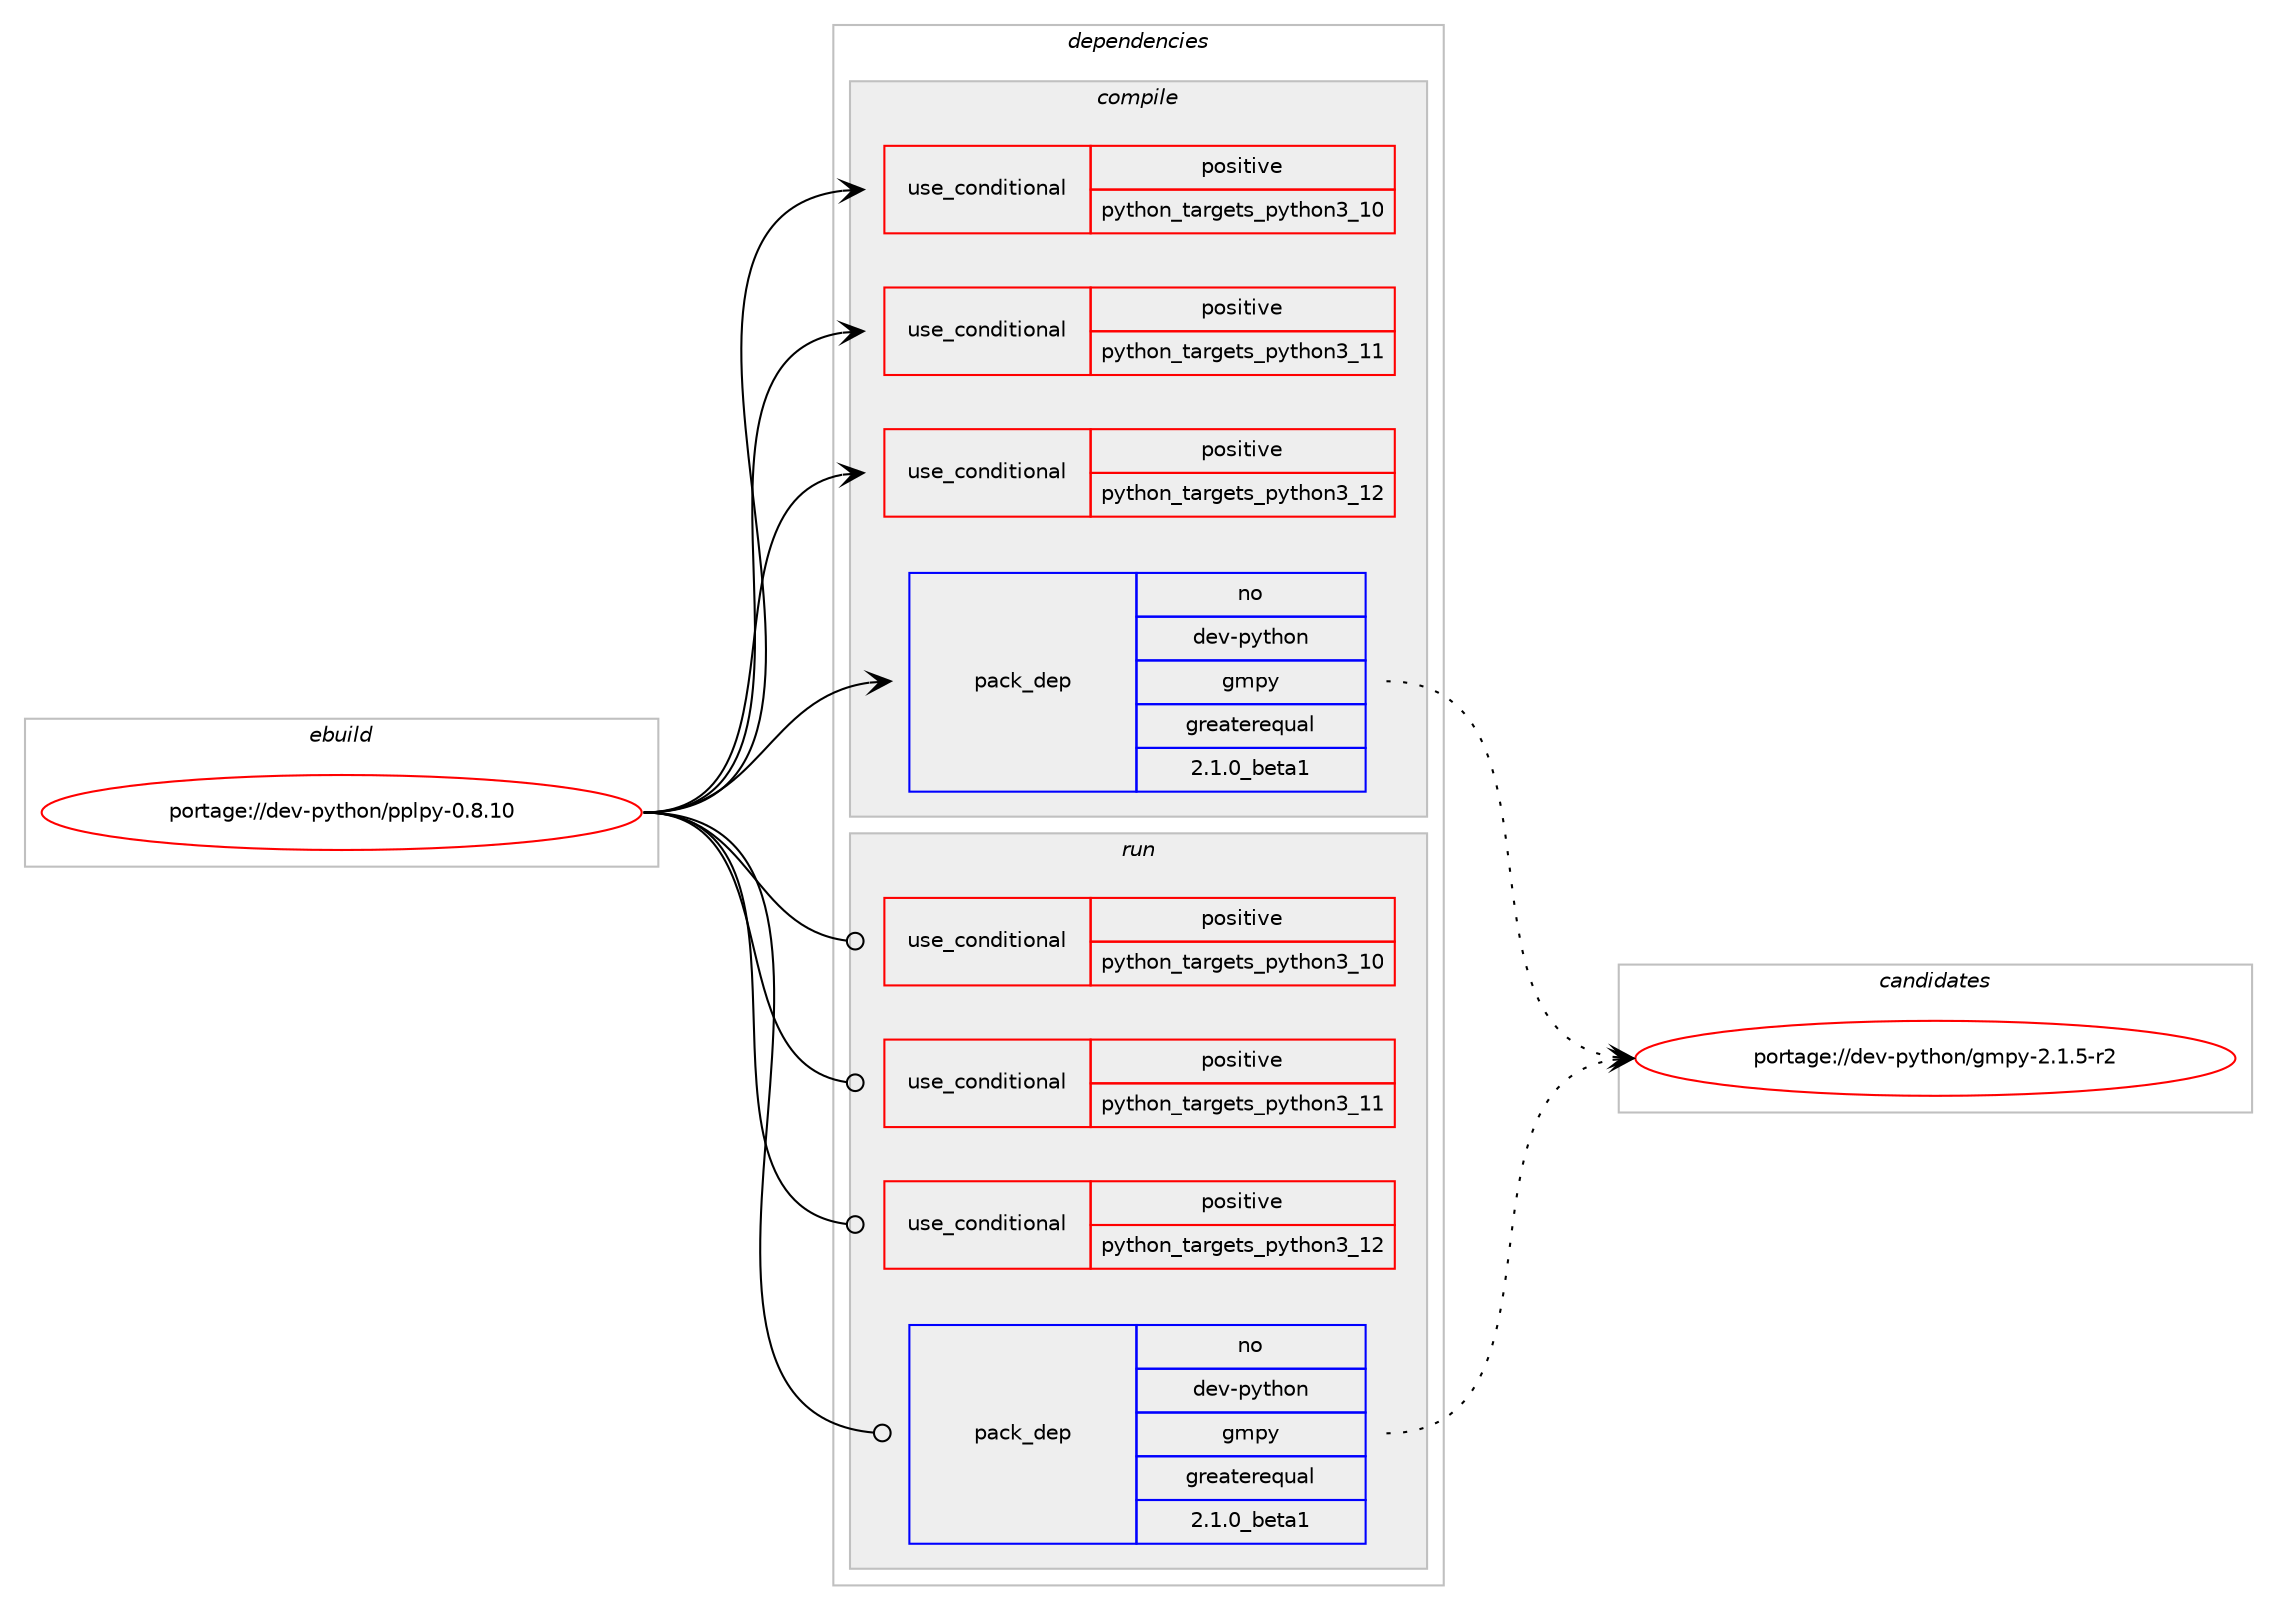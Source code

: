 digraph prolog {

# *************
# Graph options
# *************

newrank=true;
concentrate=true;
compound=true;
graph [rankdir=LR,fontname=Helvetica,fontsize=10,ranksep=1.5];#, ranksep=2.5, nodesep=0.2];
edge  [arrowhead=vee];
node  [fontname=Helvetica,fontsize=10];

# **********
# The ebuild
# **********

subgraph cluster_leftcol {
color=gray;
rank=same;
label=<<i>ebuild</i>>;
id [label="portage://dev-python/pplpy-0.8.10", color=red, width=4, href="../dev-python/pplpy-0.8.10.svg"];
}

# ****************
# The dependencies
# ****************

subgraph cluster_midcol {
color=gray;
label=<<i>dependencies</i>>;
subgraph cluster_compile {
fillcolor="#eeeeee";
style=filled;
label=<<i>compile</i>>;
subgraph cond35173 {
dependency77880 [label=<<TABLE BORDER="0" CELLBORDER="1" CELLSPACING="0" CELLPADDING="4"><TR><TD ROWSPAN="3" CELLPADDING="10">use_conditional</TD></TR><TR><TD>positive</TD></TR><TR><TD>python_targets_python3_10</TD></TR></TABLE>>, shape=none, color=red];
# *** BEGIN UNKNOWN DEPENDENCY TYPE (TODO) ***
# dependency77880 -> package_dependency(portage://dev-python/pplpy-0.8.10,install,no,dev-lang,python,none,[,,],[slot(3.10)],[])
# *** END UNKNOWN DEPENDENCY TYPE (TODO) ***

}
id:e -> dependency77880:w [weight=20,style="solid",arrowhead="vee"];
subgraph cond35174 {
dependency77881 [label=<<TABLE BORDER="0" CELLBORDER="1" CELLSPACING="0" CELLPADDING="4"><TR><TD ROWSPAN="3" CELLPADDING="10">use_conditional</TD></TR><TR><TD>positive</TD></TR><TR><TD>python_targets_python3_11</TD></TR></TABLE>>, shape=none, color=red];
# *** BEGIN UNKNOWN DEPENDENCY TYPE (TODO) ***
# dependency77881 -> package_dependency(portage://dev-python/pplpy-0.8.10,install,no,dev-lang,python,none,[,,],[slot(3.11)],[])
# *** END UNKNOWN DEPENDENCY TYPE (TODO) ***

}
id:e -> dependency77881:w [weight=20,style="solid",arrowhead="vee"];
subgraph cond35175 {
dependency77882 [label=<<TABLE BORDER="0" CELLBORDER="1" CELLSPACING="0" CELLPADDING="4"><TR><TD ROWSPAN="3" CELLPADDING="10">use_conditional</TD></TR><TR><TD>positive</TD></TR><TR><TD>python_targets_python3_12</TD></TR></TABLE>>, shape=none, color=red];
# *** BEGIN UNKNOWN DEPENDENCY TYPE (TODO) ***
# dependency77882 -> package_dependency(portage://dev-python/pplpy-0.8.10,install,no,dev-lang,python,none,[,,],[slot(3.12)],[])
# *** END UNKNOWN DEPENDENCY TYPE (TODO) ***

}
id:e -> dependency77882:w [weight=20,style="solid",arrowhead="vee"];
# *** BEGIN UNKNOWN DEPENDENCY TYPE (TODO) ***
# id -> package_dependency(portage://dev-python/pplpy-0.8.10,install,no,dev-libs,ppl,none,[,,],[],[])
# *** END UNKNOWN DEPENDENCY TYPE (TODO) ***

# *** BEGIN UNKNOWN DEPENDENCY TYPE (TODO) ***
# id -> package_dependency(portage://dev-python/pplpy-0.8.10,install,no,dev-python,cysignals,none,[,,],[],[use(optenable(python_targets_python3_10),negative),use(optenable(python_targets_python3_11),negative),use(optenable(python_targets_python3_12),negative)])
# *** END UNKNOWN DEPENDENCY TYPE (TODO) ***

subgraph pack41490 {
dependency77883 [label=<<TABLE BORDER="0" CELLBORDER="1" CELLSPACING="0" CELLPADDING="4" WIDTH="220"><TR><TD ROWSPAN="6" CELLPADDING="30">pack_dep</TD></TR><TR><TD WIDTH="110">no</TD></TR><TR><TD>dev-python</TD></TR><TR><TD>gmpy</TD></TR><TR><TD>greaterequal</TD></TR><TR><TD>2.1.0_beta1</TD></TR></TABLE>>, shape=none, color=blue];
}
id:e -> dependency77883:w [weight=20,style="solid",arrowhead="vee"];
}
subgraph cluster_compileandrun {
fillcolor="#eeeeee";
style=filled;
label=<<i>compile and run</i>>;
}
subgraph cluster_run {
fillcolor="#eeeeee";
style=filled;
label=<<i>run</i>>;
subgraph cond35176 {
dependency77884 [label=<<TABLE BORDER="0" CELLBORDER="1" CELLSPACING="0" CELLPADDING="4"><TR><TD ROWSPAN="3" CELLPADDING="10">use_conditional</TD></TR><TR><TD>positive</TD></TR><TR><TD>python_targets_python3_10</TD></TR></TABLE>>, shape=none, color=red];
# *** BEGIN UNKNOWN DEPENDENCY TYPE (TODO) ***
# dependency77884 -> package_dependency(portage://dev-python/pplpy-0.8.10,run,no,dev-lang,python,none,[,,],[slot(3.10)],[])
# *** END UNKNOWN DEPENDENCY TYPE (TODO) ***

}
id:e -> dependency77884:w [weight=20,style="solid",arrowhead="odot"];
subgraph cond35177 {
dependency77885 [label=<<TABLE BORDER="0" CELLBORDER="1" CELLSPACING="0" CELLPADDING="4"><TR><TD ROWSPAN="3" CELLPADDING="10">use_conditional</TD></TR><TR><TD>positive</TD></TR><TR><TD>python_targets_python3_11</TD></TR></TABLE>>, shape=none, color=red];
# *** BEGIN UNKNOWN DEPENDENCY TYPE (TODO) ***
# dependency77885 -> package_dependency(portage://dev-python/pplpy-0.8.10,run,no,dev-lang,python,none,[,,],[slot(3.11)],[])
# *** END UNKNOWN DEPENDENCY TYPE (TODO) ***

}
id:e -> dependency77885:w [weight=20,style="solid",arrowhead="odot"];
subgraph cond35178 {
dependency77886 [label=<<TABLE BORDER="0" CELLBORDER="1" CELLSPACING="0" CELLPADDING="4"><TR><TD ROWSPAN="3" CELLPADDING="10">use_conditional</TD></TR><TR><TD>positive</TD></TR><TR><TD>python_targets_python3_12</TD></TR></TABLE>>, shape=none, color=red];
# *** BEGIN UNKNOWN DEPENDENCY TYPE (TODO) ***
# dependency77886 -> package_dependency(portage://dev-python/pplpy-0.8.10,run,no,dev-lang,python,none,[,,],[slot(3.12)],[])
# *** END UNKNOWN DEPENDENCY TYPE (TODO) ***

}
id:e -> dependency77886:w [weight=20,style="solid",arrowhead="odot"];
# *** BEGIN UNKNOWN DEPENDENCY TYPE (TODO) ***
# id -> package_dependency(portage://dev-python/pplpy-0.8.10,run,no,dev-libs,ppl,none,[,,],[],[])
# *** END UNKNOWN DEPENDENCY TYPE (TODO) ***

# *** BEGIN UNKNOWN DEPENDENCY TYPE (TODO) ***
# id -> package_dependency(portage://dev-python/pplpy-0.8.10,run,no,dev-python,cysignals,none,[,,],[],[use(optenable(python_targets_python3_10),negative),use(optenable(python_targets_python3_11),negative),use(optenable(python_targets_python3_12),negative)])
# *** END UNKNOWN DEPENDENCY TYPE (TODO) ***

subgraph pack41491 {
dependency77887 [label=<<TABLE BORDER="0" CELLBORDER="1" CELLSPACING="0" CELLPADDING="4" WIDTH="220"><TR><TD ROWSPAN="6" CELLPADDING="30">pack_dep</TD></TR><TR><TD WIDTH="110">no</TD></TR><TR><TD>dev-python</TD></TR><TR><TD>gmpy</TD></TR><TR><TD>greaterequal</TD></TR><TR><TD>2.1.0_beta1</TD></TR></TABLE>>, shape=none, color=blue];
}
id:e -> dependency77887:w [weight=20,style="solid",arrowhead="odot"];
}
}

# **************
# The candidates
# **************

subgraph cluster_choices {
rank=same;
color=gray;
label=<<i>candidates</i>>;

subgraph choice41490 {
color=black;
nodesep=1;
choice10010111845112121116104111110471031091121214550464946534511450 [label="portage://dev-python/gmpy-2.1.5-r2", color=red, width=4,href="../dev-python/gmpy-2.1.5-r2.svg"];
dependency77883:e -> choice10010111845112121116104111110471031091121214550464946534511450:w [style=dotted,weight="100"];
}
subgraph choice41491 {
color=black;
nodesep=1;
choice10010111845112121116104111110471031091121214550464946534511450 [label="portage://dev-python/gmpy-2.1.5-r2", color=red, width=4,href="../dev-python/gmpy-2.1.5-r2.svg"];
dependency77887:e -> choice10010111845112121116104111110471031091121214550464946534511450:w [style=dotted,weight="100"];
}
}

}
